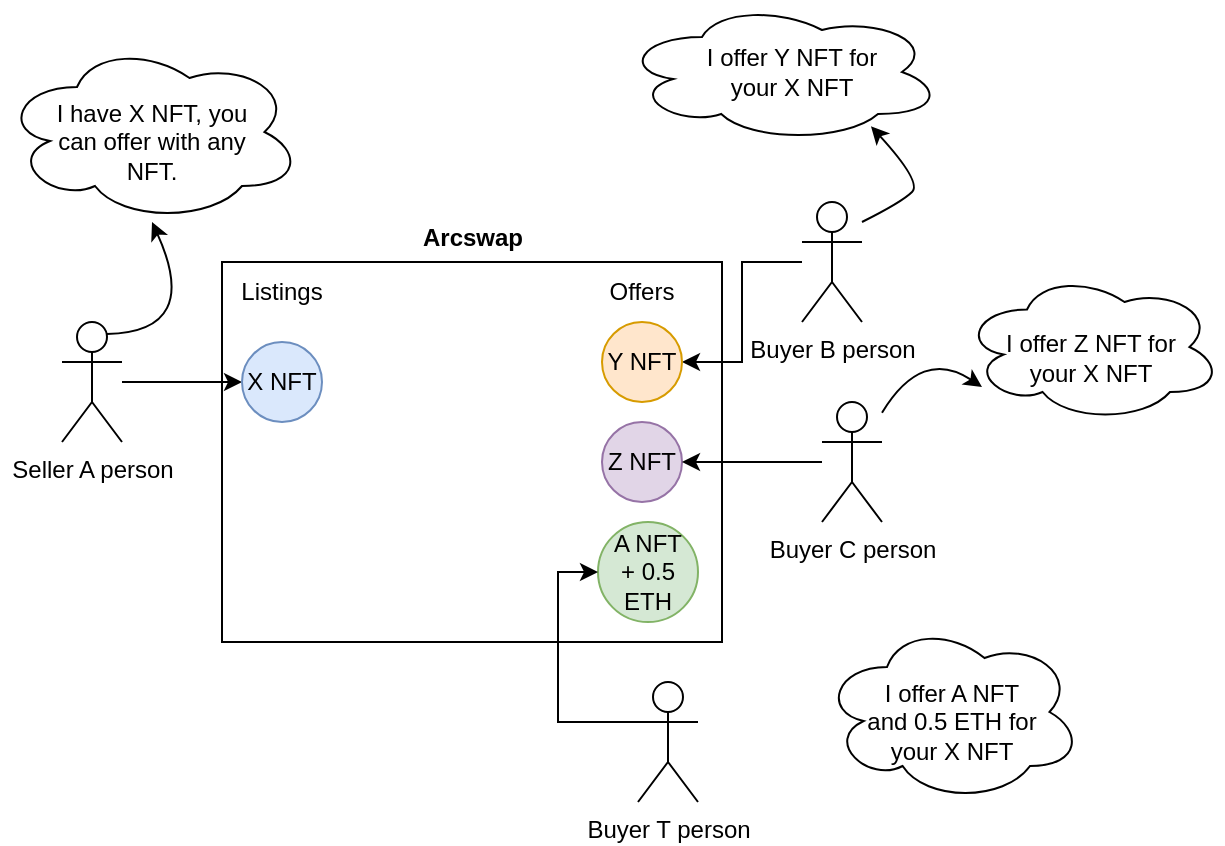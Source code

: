 <mxfile version="18.1.1" type="github">
  <diagram id="prtHgNgQTEPvFCAcTncT" name="Page-1">
    <mxGraphModel dx="900" dy="442" grid="1" gridSize="10" guides="1" tooltips="1" connect="1" arrows="1" fold="1" page="1" pageScale="1" pageWidth="827" pageHeight="1169" math="0" shadow="0">
      <root>
        <mxCell id="0" />
        <mxCell id="1" parent="0" />
        <mxCell id="7OvxkiJqEJCmU5imhPyp-2" value="" style="rounded=0;whiteSpace=wrap;html=1;" vertex="1" parent="1">
          <mxGeometry x="200" y="250" width="250" height="190" as="geometry" />
        </mxCell>
        <mxCell id="7OvxkiJqEJCmU5imhPyp-3" value="&lt;b&gt;Arcswap&lt;/b&gt;" style="text;html=1;strokeColor=none;fillColor=none;align=center;verticalAlign=middle;whiteSpace=wrap;rounded=0;" vertex="1" parent="1">
          <mxGeometry x="277.5" y="207.5" width="95" height="60" as="geometry" />
        </mxCell>
        <mxCell id="7OvxkiJqEJCmU5imhPyp-11" value="" style="edgeStyle=orthogonalEdgeStyle;rounded=0;orthogonalLoop=1;jettySize=auto;html=1;entryX=0;entryY=0.5;entryDx=0;entryDy=0;" edge="1" parent="1" source="7OvxkiJqEJCmU5imhPyp-4" target="7OvxkiJqEJCmU5imhPyp-8">
          <mxGeometry relative="1" as="geometry">
            <Array as="points" />
          </mxGeometry>
        </mxCell>
        <mxCell id="7OvxkiJqEJCmU5imhPyp-4" value="Seller A person" style="shape=umlActor;verticalLabelPosition=bottom;verticalAlign=top;html=1;outlineConnect=0;" vertex="1" parent="1">
          <mxGeometry x="120" y="280" width="30" height="60" as="geometry" />
        </mxCell>
        <mxCell id="7OvxkiJqEJCmU5imhPyp-26" value="" style="edgeStyle=orthogonalEdgeStyle;rounded=0;orthogonalLoop=1;jettySize=auto;html=1;entryX=1;entryY=0.5;entryDx=0;entryDy=0;" edge="1" parent="1" source="7OvxkiJqEJCmU5imhPyp-7" target="7OvxkiJqEJCmU5imhPyp-24">
          <mxGeometry relative="1" as="geometry" />
        </mxCell>
        <mxCell id="7OvxkiJqEJCmU5imhPyp-7" value="Buyer B person" style="shape=umlActor;verticalLabelPosition=bottom;verticalAlign=top;html=1;outlineConnect=0;" vertex="1" parent="1">
          <mxGeometry x="490" y="220" width="30" height="60" as="geometry" />
        </mxCell>
        <mxCell id="7OvxkiJqEJCmU5imhPyp-8" value="X NFT" style="ellipse;whiteSpace=wrap;html=1;aspect=fixed;fillColor=#dae8fc;strokeColor=#6c8ebf;" vertex="1" parent="1">
          <mxGeometry x="210" y="290" width="40" height="40" as="geometry" />
        </mxCell>
        <mxCell id="7OvxkiJqEJCmU5imhPyp-13" value="" style="ellipse;shape=cloud;whiteSpace=wrap;html=1;" vertex="1" parent="1">
          <mxGeometry x="90" y="140" width="150" height="90" as="geometry" />
        </mxCell>
        <mxCell id="7OvxkiJqEJCmU5imhPyp-17" value="" style="curved=1;endArrow=classic;html=1;rounded=0;exitX=0.75;exitY=0.1;exitDx=0;exitDy=0;exitPerimeter=0;" edge="1" parent="1" source="7OvxkiJqEJCmU5imhPyp-4" target="7OvxkiJqEJCmU5imhPyp-22">
          <mxGeometry width="50" height="50" relative="1" as="geometry">
            <mxPoint x="160" y="290" as="sourcePoint" />
            <mxPoint x="190" y="235" as="targetPoint" />
            <Array as="points">
              <mxPoint x="190" y="285" />
              <mxPoint x="165" y="230" />
            </Array>
          </mxGeometry>
        </mxCell>
        <mxCell id="7OvxkiJqEJCmU5imhPyp-22" value="I have X NFT, you can offer with any NFT." style="text;html=1;strokeColor=none;fillColor=none;align=center;verticalAlign=middle;whiteSpace=wrap;rounded=0;" vertex="1" parent="1">
          <mxGeometry x="105" y="150" width="120" height="80" as="geometry" />
        </mxCell>
        <mxCell id="7OvxkiJqEJCmU5imhPyp-23" value="Listings" style="text;html=1;strokeColor=none;fillColor=none;align=center;verticalAlign=middle;whiteSpace=wrap;rounded=0;" vertex="1" parent="1">
          <mxGeometry x="200" y="250" width="60" height="30" as="geometry" />
        </mxCell>
        <mxCell id="7OvxkiJqEJCmU5imhPyp-24" value="Y NFT" style="ellipse;whiteSpace=wrap;html=1;aspect=fixed;fillColor=#ffe6cc;strokeColor=#d79b00;" vertex="1" parent="1">
          <mxGeometry x="390" y="280" width="40" height="40" as="geometry" />
        </mxCell>
        <mxCell id="7OvxkiJqEJCmU5imhPyp-25" value="Offers" style="text;html=1;strokeColor=none;fillColor=none;align=center;verticalAlign=middle;whiteSpace=wrap;rounded=0;" vertex="1" parent="1">
          <mxGeometry x="380" y="255" width="60" height="20" as="geometry" />
        </mxCell>
        <mxCell id="7OvxkiJqEJCmU5imhPyp-27" value="" style="ellipse;shape=cloud;whiteSpace=wrap;html=1;" vertex="1" parent="1">
          <mxGeometry x="400" y="120" width="160" height="70" as="geometry" />
        </mxCell>
        <mxCell id="7OvxkiJqEJCmU5imhPyp-28" value="I offer Y NFT for your X NFT" style="text;html=1;strokeColor=none;fillColor=none;align=center;verticalAlign=middle;whiteSpace=wrap;rounded=0;" vertex="1" parent="1">
          <mxGeometry x="430" y="130" width="110" height="50" as="geometry" />
        </mxCell>
        <mxCell id="7OvxkiJqEJCmU5imhPyp-32" value="" style="curved=1;endArrow=classic;html=1;rounded=0;entryX=0.778;entryY=0.887;entryDx=0;entryDy=0;entryPerimeter=0;" edge="1" parent="1" target="7OvxkiJqEJCmU5imhPyp-27">
          <mxGeometry width="50" height="50" relative="1" as="geometry">
            <mxPoint x="520" y="230" as="sourcePoint" />
            <mxPoint x="500" y="180" as="targetPoint" />
            <Array as="points">
              <mxPoint x="540" y="220" />
              <mxPoint x="550" y="210" />
            </Array>
          </mxGeometry>
        </mxCell>
        <mxCell id="7OvxkiJqEJCmU5imhPyp-34" value="Z NFT" style="ellipse;whiteSpace=wrap;html=1;aspect=fixed;fillColor=#e1d5e7;strokeColor=#9673a6;" vertex="1" parent="1">
          <mxGeometry x="390" y="330" width="40" height="40" as="geometry" />
        </mxCell>
        <mxCell id="7OvxkiJqEJCmU5imhPyp-40" style="edgeStyle=orthogonalEdgeStyle;rounded=0;orthogonalLoop=1;jettySize=auto;html=1;" edge="1" parent="1" source="7OvxkiJqEJCmU5imhPyp-35" target="7OvxkiJqEJCmU5imhPyp-34">
          <mxGeometry relative="1" as="geometry" />
        </mxCell>
        <mxCell id="7OvxkiJqEJCmU5imhPyp-35" value="Buyer C person&lt;br&gt;" style="shape=umlActor;verticalLabelPosition=bottom;verticalAlign=top;html=1;outlineConnect=0;" vertex="1" parent="1">
          <mxGeometry x="500" y="320" width="30" height="60" as="geometry" />
        </mxCell>
        <mxCell id="7OvxkiJqEJCmU5imhPyp-37" value="" style="ellipse;shape=cloud;whiteSpace=wrap;html=1;" vertex="1" parent="1">
          <mxGeometry x="570" y="255" width="130" height="75" as="geometry" />
        </mxCell>
        <mxCell id="7OvxkiJqEJCmU5imhPyp-38" value="I offer Z NFT for your X NFT" style="text;html=1;strokeColor=none;fillColor=none;align=center;verticalAlign=middle;whiteSpace=wrap;rounded=0;" vertex="1" parent="1">
          <mxGeometry x="589.38" y="278.75" width="91.25" height="37.5" as="geometry" />
        </mxCell>
        <mxCell id="7OvxkiJqEJCmU5imhPyp-39" value="" style="curved=1;endArrow=classic;html=1;rounded=0;" edge="1" parent="1" source="7OvxkiJqEJCmU5imhPyp-35">
          <mxGeometry width="50" height="50" relative="1" as="geometry">
            <mxPoint x="530" y="312.5" as="sourcePoint" />
            <mxPoint x="580" y="312.5" as="targetPoint" />
            <Array as="points">
              <mxPoint x="550" y="292.5" />
              <mxPoint x="580" y="312.5" />
            </Array>
          </mxGeometry>
        </mxCell>
        <mxCell id="7OvxkiJqEJCmU5imhPyp-43" value="A NFT&lt;br&gt;+ 0.5 ETH" style="ellipse;whiteSpace=wrap;html=1;fillColor=#d5e8d4;strokeColor=#82b366;" vertex="1" parent="1">
          <mxGeometry x="388" y="380" width="50" height="50" as="geometry" />
        </mxCell>
        <mxCell id="7OvxkiJqEJCmU5imhPyp-61" style="edgeStyle=orthogonalEdgeStyle;rounded=0;orthogonalLoop=1;jettySize=auto;html=1;exitX=0;exitY=0.333;exitDx=0;exitDy=0;exitPerimeter=0;entryX=0;entryY=0.5;entryDx=0;entryDy=0;" edge="1" parent="1" source="7OvxkiJqEJCmU5imhPyp-44" target="7OvxkiJqEJCmU5imhPyp-43">
          <mxGeometry relative="1" as="geometry" />
        </mxCell>
        <mxCell id="7OvxkiJqEJCmU5imhPyp-44" value="Buyer T person" style="shape=umlActor;verticalLabelPosition=bottom;verticalAlign=top;html=1;outlineConnect=0;" vertex="1" parent="1">
          <mxGeometry x="408" y="460" width="30" height="60" as="geometry" />
        </mxCell>
        <mxCell id="7OvxkiJqEJCmU5imhPyp-46" value="" style="ellipse;shape=cloud;whiteSpace=wrap;html=1;" vertex="1" parent="1">
          <mxGeometry x="500" y="430" width="130" height="90" as="geometry" />
        </mxCell>
        <mxCell id="7OvxkiJqEJCmU5imhPyp-47" value="I offer A NFT and 0.5 ETH for your X NFT" style="text;html=1;strokeColor=none;fillColor=none;align=center;verticalAlign=middle;whiteSpace=wrap;rounded=0;" vertex="1" parent="1">
          <mxGeometry x="520" y="450" width="90" height="60" as="geometry" />
        </mxCell>
      </root>
    </mxGraphModel>
  </diagram>
</mxfile>
